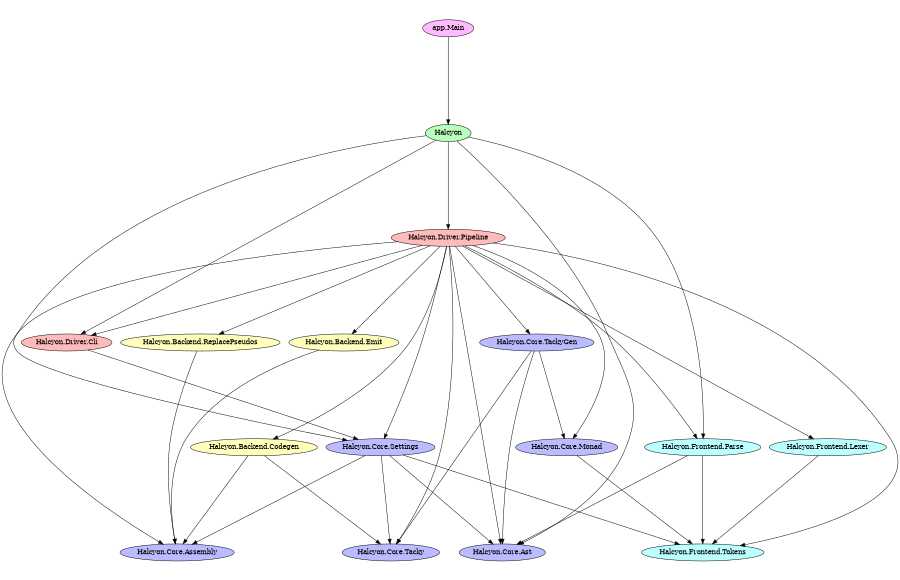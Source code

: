 digraph G {
	graph [bb="0,0,1683.7,1086.3",
		ratio=fill,
		size="6,4"
	];
	node [label="\N"];
	u0	[fillcolor="#bbffbb",
		height=0.5,
		label=Halcyon,
		pos="775.56,839",
		style=filled,
		width=1.1705];
	u3	[fillcolor="#bbbbff",
		height=0.5,
		label="Halcyon.Core.Ast",
		pos="233.56,49",
		style=filled,
		width=2.1657];
	u0 -> u3	[pos="e,212.55,66.613 735.61,832.58 604.66,812.4 187.41,728.58 22.559,462 -64.969,320.46 127.17,138.32 203.8,73.877"];
	u1	[fillcolor="#bbbbff",
		height=0.5,
		label="Halcyon.Core.Settings",
		pos="774.56,247",
		style=filled,
		width=2.6349];
	u0 -> u1	[pos="e,774.59,265.34 775.53,820.66 775.39,737.71 774.78,381.11 774.61,276.78"];
	u9	[fillcolor="#ffbbbb",
		height=0.5,
		label="Halcyon.Driver.Cli",
		pos="1083.6,444",
		style=filled,
		width=2.2794];
	u0 -> u9	[pos="e,1081.6,462.21 802.84,824.95 852.34,799.91 957.09,740.39 1014.6,660 1056.2,601.7 1073.6,517.02 1080.1,473.37"];
	u6	[fillcolor="#ffbbbb",
		height=0.5,
		label="Halcyon.Driver.Pipeline",
		pos="904.56,642",
		style=filled,
		width=2.8055];
	u0 -> u6	[pos="e,893.22,660.14 786.56,821.37 808.91,787.58 859.83,710.62 886.89,669.71"];
	u11	[fillcolor="#bbffff",
		height=0.5,
		label="Halcyon.Frontend.Parse",
		pos="131.56,444",
		style=filled,
		width=2.7912];
	u0 -> u11	[pos="e,159.04,461.77 752.26,823.78 655.85,764.95 287.64,540.25 168.79,467.72"];
	u14	[fillcolor="#ffffbb",
		height=0.5,
		label="Halcyon.Backend.ReplacePseudos",
		pos="1307.6,247",
		style=filled,
		width=3.8717];
	u4	[fillcolor="#bbbbff",
		height=0.5,
		label="Halcyon.Core.Assembly",
		pos="1307.6,49",
		style=filled,
		width=2.8481];
	u14 -> u4	[pos="e,1307.6,67.355 1307.6,228.61 1307.6,194.83 1307.6,120.05 1307.6,78.769"];
	u13	[fillcolor="#ffffbb",
		height=0.5,
		label="Halcyon.Backend.Emit",
		pos="1562.6,247",
		style=filled,
		width=2.7202];
	u13 -> u4	[pos="e,1329.6,66.947 1540.8,229.29 1495.5,194.44 1390.7,113.93 1338.4,73.734"];
	u12	[fillcolor="#ffffbb",
		height=0.5,
		label="Halcyon.Backend.Codegen",
		pos="1037.6,247",
		style=filled,
		width=3.1182];
	u5	[fillcolor="#bbbbff",
		height=0.5,
		label="Halcyon.Core.Tacky",
		pos="835.56,49",
		style=filled,
		width=2.45];
	u12 -> u5	[pos="e,852.95,66.872 1020,228.95 984.23,194.26 902.88,115.32 861.21,74.886"];
	u12 -> u4	[pos="e,1284.3,66.872 1061,228.95 1109.3,193.89 1219.9,113.67 1275,73.63"];
	u8	[fillcolor="#bbbbff",
		height=0.5,
		label="Halcyon.Core.TackyGen",
		pos="651.56,444",
		style=filled,
		width=2.8766];
	u7	[fillcolor="#bbbbff",
		height=0.5,
		label="Halcyon.Core.Monad",
		pos="569.56,247",
		style=filled,
		width=2.5496];
	u8 -> u7	[pos="e,576.82,265.27 644.28,425.7 630.06,391.87 598.46,316.73 581.26,275.83"];
	u8 -> u5	[pos="e,767.96,60.9 617.75,426.63 552.03,392.53 417.79,310.26 468.56,229 531.45,128.36 669.03,82.794 756.72,63.314"];
	u8 -> u3	[pos="e,250.44,66.972 632.2,426.08 596.49,394.75 517.97,325.38 453.56,265 381.53,197.49 298.82,115.37 258.4,74.945"];
	u2	[fillcolor="#bbffff",
		height=0.5,
		label="Halcyon.Frontend.Tokens",
		pos="437.56,49",
		style=filled,
		width=2.9903];
	u7 -> u2	[pos="e,449.11,67.151 558.08,228.95 535.01,194.7 482.92,117.36 455.39,76.475"];
	u1 -> u5	[pos="e,830.16,67.355 779.97,228.61 790.53,194.68 813.96,119.41 826.77,78.238"];
	u1 -> u4	[pos="e,1264.9,65.681 816.83,230.46 913.02,195.08 1148.1,108.63 1254.2,69.638"];
	u1 -> u3	[pos="e,274.33,64.772 732.11,230.62 633.95,195.06 391.57,107.25 285.11,68.677"];
	u1 -> u2	[pos="e,466.28,66.706 746.12,229.46 685.74,194.34 544.71,112.32 476.23,72.493"];
	u9 -> u1	[pos="e,800.9,264.62 1057.5,426.54 1002.2,391.68 873.34,310.34 810.41,270.62"];
	u6 -> u14	[pos="e,1258,264.25 907.63,623.62 915.39,584.19 939.09,486.66 992.56,426 1062.8,346.33 1177.6,294.26 1247.6,268.08"];
	u6 -> u13	[pos="e,1534.7,264.64 932.41,624.36 1036.9,561.97 1405.5,341.82 1524.9,270.49"];
	u6 -> u12	[pos="e,1028.8,265.31 907.98,623.72 915.5,586.85 934.78,497.95 959.56,426 978.4,371.31 1007,310.04 1023.8,275.53"];
	u6 -> u8	[pos="e,673.34,461.87 882.55,623.95 837.39,588.97 734.17,509 682.38,468.88"];
	u6 -> u7	[pos="e,591.41,264.86 895.36,623.82 874.71,586 821.94,493.56 764.56,426 712.67,364.9 640.68,304.21 600.26,271.89"];
	u6 -> u5	[pos="e,840.71,67.085 904.53,623.62 904.22,566.67 901.39,380.67 878.56,229 870.4,174.77 853.86,112.81 843.84,77.854"];
	u6 -> u4	[pos="e,1381,61.808 981.63,629.99 1143.2,602.29 1515,513.26 1669.6,265 1741.1,150.15 1519.9,88.979 1391.9,63.909"];
	u6 -> u3	[pos="e,230.23,67.099 830.47,629.45 683.79,605.03 364.46,543.62 293.56,462 195.9,349.57 216.57,151.25 228.36,78.113"];
	u6 -> u1	[pos="e,780.65,265.4 899.13,623.68 887.63,587.1 859.88,499.3 835.56,426 817.95,372.93 796.62,311.26 784.42,276.21"];
	u6 -> u9	[pos="e,1067.9,462.15 920.13,623.95 951.67,589.42 1023.2,511.05 1060.3,470.45"];
	u6 -> u11	[pos="e,188.02,459.32 848.03,626.67 708.65,591.33 348.97,500.13 198.89,462.07"];
	u10	[fillcolor="#bbffff",
		height=0.5,
		label="Halcyon.Frontend.Lexer",
		pos="427.56,444",
		style=filled,
		width=2.8339];
	u6 -> u10	[pos="e,466.46,460.99 865.52,624.96 779.18,589.48 572.14,504.41 476.96,465.3"];
	u6 -> u2	[pos="e,422.94,67.137 830.03,629.45 686.06,605.47 378.38,545.44 316.56,462 224.61,337.89 360.76,144.79 416.02,75.679"];
	u11 -> u3	[pos="e,228.16,67.446 135.27,425.73 143.17,389.24 162.52,301.71 181.56,229 195.59,175.42 214.1,113.47 224.83,78.298"];
	u11 -> u2	[pos="e,422.15,66.834 143.05,425.69 167.74,388.76 228.09,299.88 283.56,229 327.86,172.4 383.71,109.36 414.52,75.258"];
	u10 -> u2	[pos="e,437.12,67.193 428,425.61 429.57,363.85 434.89,154.72 436.84,78.279"];
	u15	[fillcolor="#ffbbff",
		height=0.5,
		label="app.Main",
		pos="775.56,1037",
		style=filled,
		width=1.2985];
	u15 -> u0	[pos="e,775.56,857.35 775.56,1018.6 775.56,984.83 775.56,910.05 775.56,868.77"];
}
